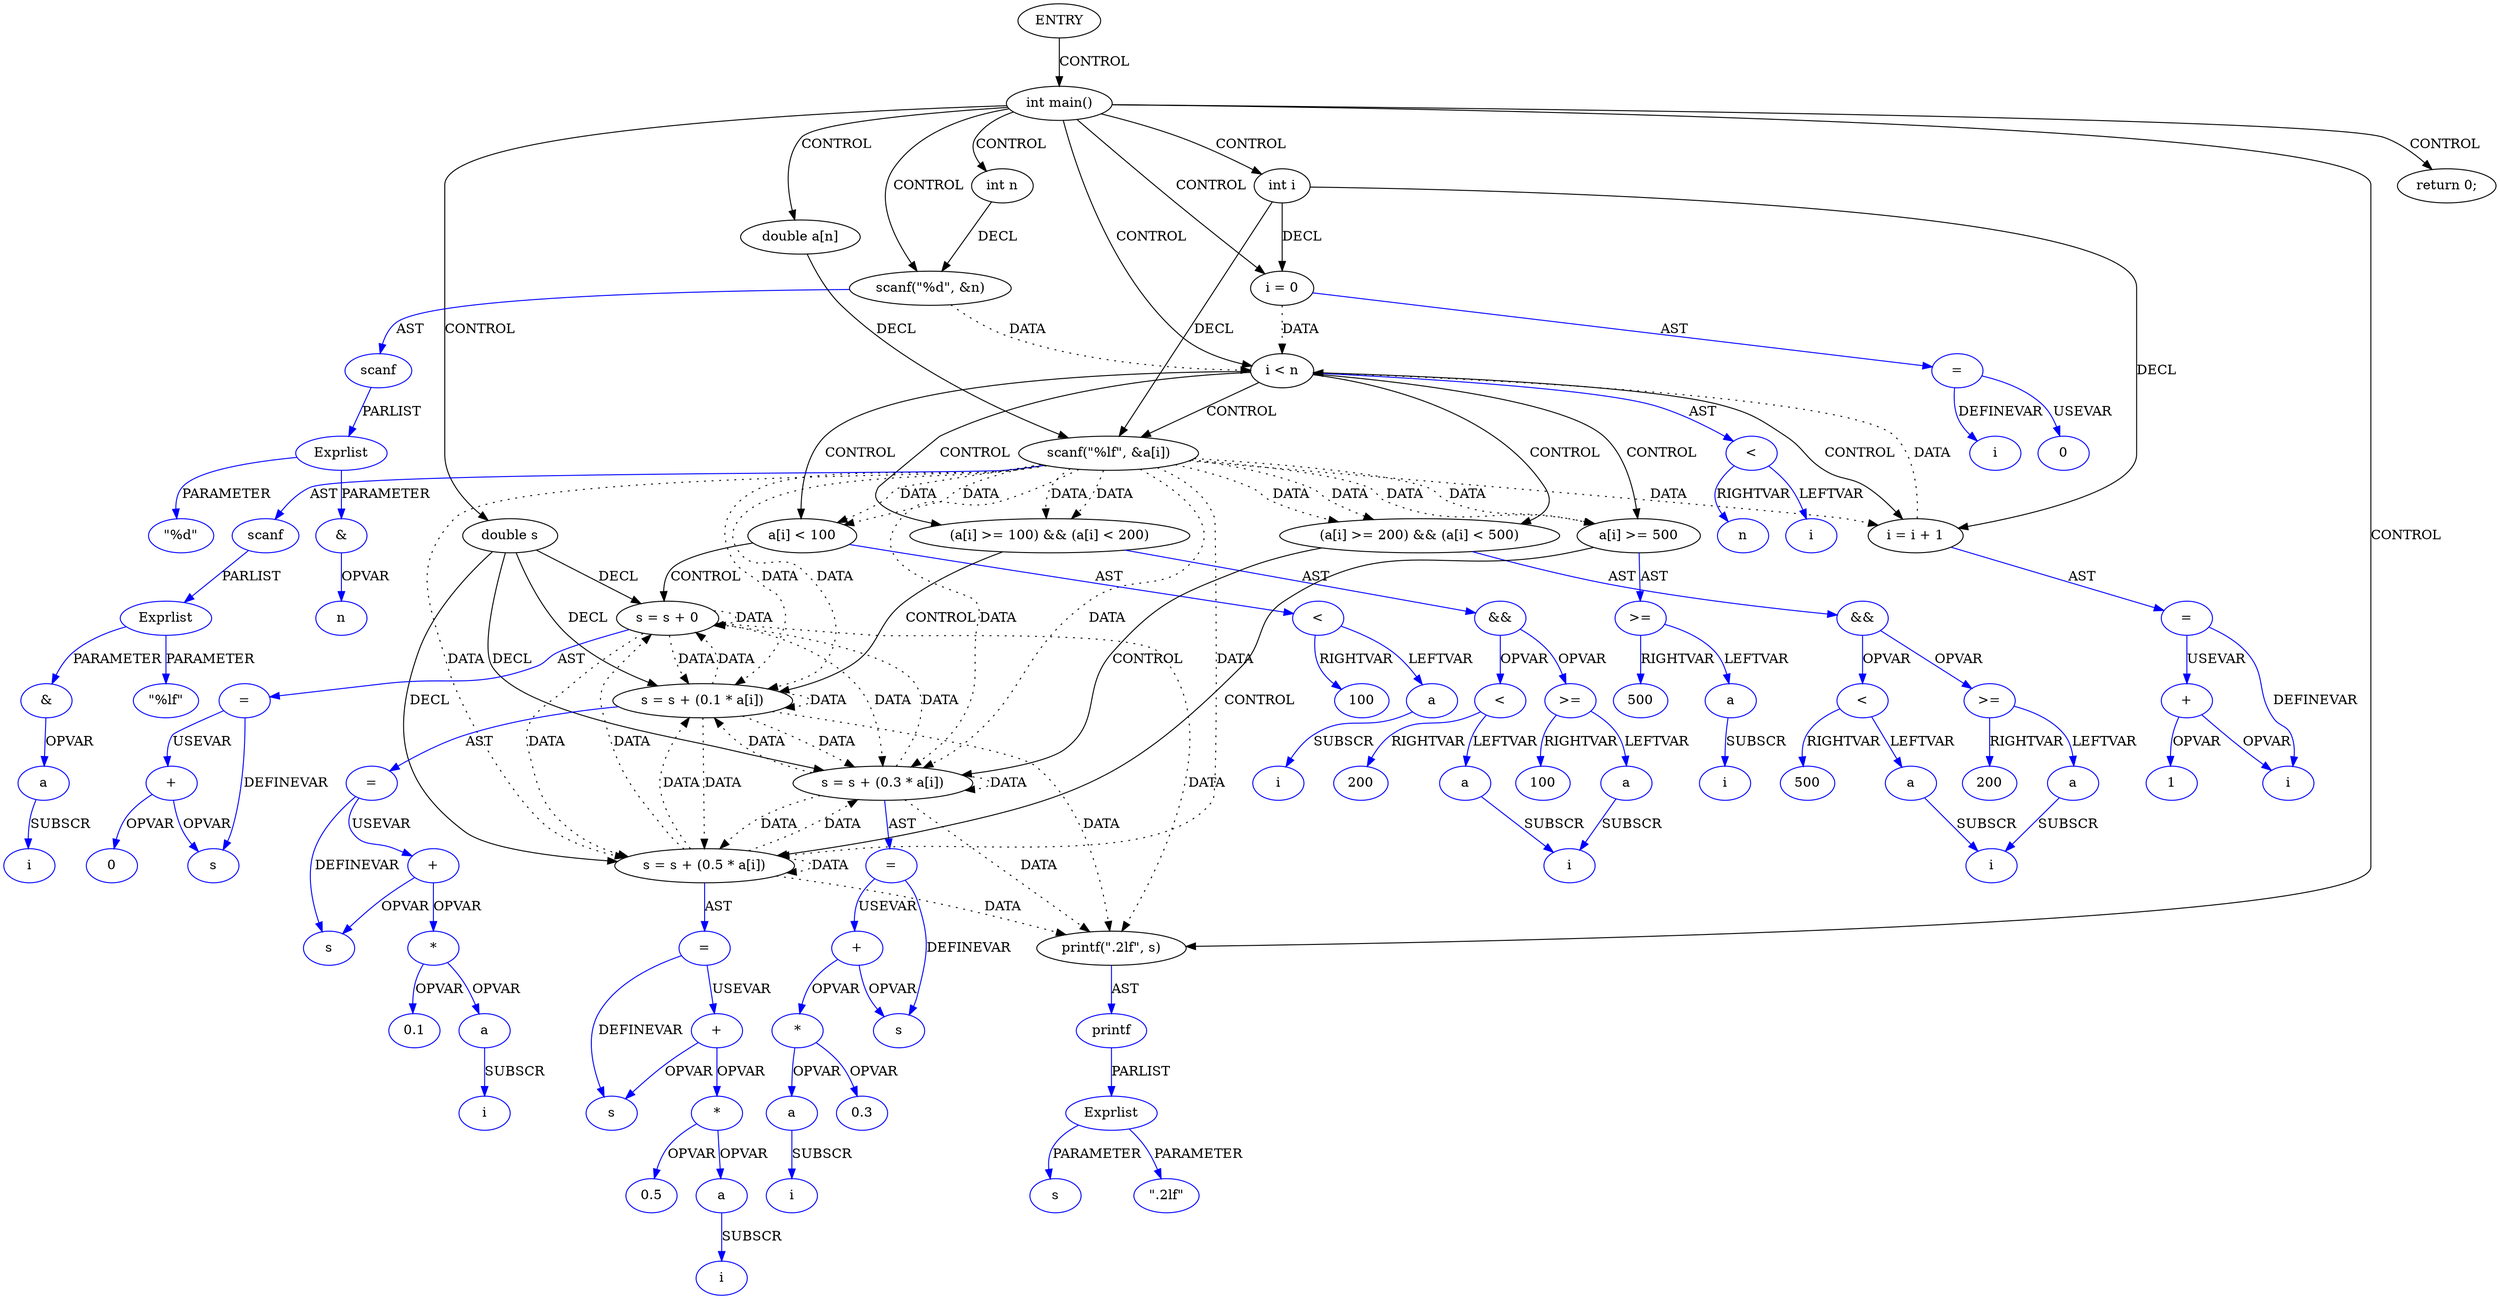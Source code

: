 digraph DotForMerge{
Node1 [label="ENTRY",type="ENTRY",coord="-1"];
Node2 [label="int main()",type="CONTROL",coord="4"];
Node4 [label="int n",type="DECL",coord="5",varname="n",vartype="int"];
Node5 [label="int i",type="DECL",coord="5",varname="i",vartype="int"];
Node6 [label="scanf(\"%d\", &n)",type="CALL",coord="6"];
Node7 [label="scanf",type="FUNCNAME",coord="6",color=blue];
Node8 [label="Exprlist",type="EXPRS",coord="6",color=blue];
Node9 [label="\"%d\"",type="CONST",coord="6",color=blue];
Node10 [label="&",type="OP",coord="6",color=blue];
Node11 [label="n",type="VAR",coord="6",color=blue];
Node12 [label="double a[n]",type="DECL",coord="7",varname="a",vartype="double[]"];
Node13 [label="double s",type="DECL",coord="7",varname="s",vartype="double"];
Node14 [label="i = 0",type="ASSIGN",coord="8"];
Node15 [label="=",type="ASSIGNOP",coord="8",color=blue];
Node16 [label="i",type="VAR",coord="8",color=blue];
Node17 [label="0",type="CONST",coord="8",color=blue];
Node18 [label="i < n",type="CONTROL",coord="8"];
Node21 [label="scanf(\"%lf\", &a[i])",type="CALL",coord="9"];
Node22 [label="scanf",type="FUNCNAME",coord="9",color=blue];
Node23 [label="Exprlist",type="EXPRS",coord="9",color=blue];
Node24 [label="\"%lf\"",type="CONST",coord="9",color=blue];
Node25 [label="&",type="OP",coord="9",color=blue];
Node26 [label="a",type="ARRVAR",coord="9",color=blue];
Node27 [label="i",type="VAR",coord="9",color=blue];
Node28 [label="a[i] < 100",type="CONTROL",coord="10"];
Node30 [label="s = s + 0",type="ASSIGN",coord="11"];
Node31 [label="=",type="ASSIGNOP",coord="11",color=blue];
Node32 [label="s",type="VAR",coord="11",color=blue];
Node33 [label="+",type="OP",coord="11",color=blue];
Node34 [label="0",type="CONST",coord="11",color=blue];
Node35 [label="<",type="OP",coord="10",color=blue];
Node36 [label="a",type="ARRVAR",coord="10",color=blue];
Node37 [label="i",type="VAR",coord="10",color=blue];
Node38 [label="100",type="CONST",coord="10",color=blue];
Node39 [label="(a[i] >= 100) && (a[i] < 200)",type="CONTROL",coord="13"];
Node41 [label="s = s + (0.1 * a[i])",type="ASSIGN",coord="14"];
Node42 [label="=",type="ASSIGNOP",coord="14",color=blue];
Node43 [label="s",type="VAR",coord="14",color=blue];
Node44 [label="+",type="OP",coord="14",color=blue];
Node45 [label="*",type="OP",coord="14",color=blue];
Node46 [label="0.1",type="CONST",coord="14",color=blue];
Node47 [label="a",type="ARRVAR",coord="14",color=blue];
Node48 [label="i",type="VAR",coord="14",color=blue];
Node49 [label="&&",type="OP",coord="13",color=blue];
Node50 [label=">=",type="OP",coord="13",color=blue];
Node51 [label="a",type="ARRVAR",coord="13",color=blue];
Node52 [label="i",type="VAR",coord="13",color=blue];
Node53 [label="100",type="CONST",coord="13",color=blue];
Node54 [label="<",type="OP",coord="13",color=blue];
Node55 [label="a",type="ARRVAR",coord="13",color=blue];
Node56 [label="200",type="CONST",coord="13",color=blue];
Node57 [label="(a[i] >= 200) && (a[i] < 500)",type="CONTROL",coord="16"];
Node59 [label="s = s + (0.3 * a[i])",type="ASSIGN",coord="17"];
Node60 [label="=",type="ASSIGNOP",coord="17",color=blue];
Node61 [label="s",type="VAR",coord="17",color=blue];
Node62 [label="+",type="OP",coord="17",color=blue];
Node63 [label="*",type="OP",coord="17",color=blue];
Node64 [label="0.3",type="CONST",coord="17",color=blue];
Node65 [label="a",type="ARRVAR",coord="17",color=blue];
Node66 [label="i",type="VAR",coord="17",color=blue];
Node67 [label="&&",type="OP",coord="16",color=blue];
Node68 [label=">=",type="OP",coord="16",color=blue];
Node69 [label="a",type="ARRVAR",coord="16",color=blue];
Node70 [label="i",type="VAR",coord="16",color=blue];
Node71 [label="200",type="CONST",coord="16",color=blue];
Node72 [label="<",type="OP",coord="16",color=blue];
Node73 [label="a",type="ARRVAR",coord="16",color=blue];
Node74 [label="500",type="CONST",coord="16",color=blue];
Node75 [label="a[i] >= 500",type="CONTROL",coord="19"];
Node77 [label="s = s + (0.5 * a[i])",type="ASSIGN",coord="20"];
Node78 [label="=",type="ASSIGNOP",coord="20",color=blue];
Node79 [label="s",type="VAR",coord="20",color=blue];
Node80 [label="+",type="OP",coord="20",color=blue];
Node81 [label="*",type="OP",coord="20",color=blue];
Node82 [label="0.5",type="CONST",coord="20",color=blue];
Node83 [label="a",type="ARRVAR",coord="20",color=blue];
Node84 [label="i",type="VAR",coord="20",color=blue];
Node85 [label=">=",type="OP",coord="19",color=blue];
Node86 [label="a",type="ARRVAR",coord="19",color=blue];
Node87 [label="i",type="VAR",coord="19",color=blue];
Node88 [label="500",type="CONST",coord="19",color=blue];
Node89 [label="i = i + 1",type="ASSIGN",coord="8"];
Node90 [label="=",type="ASSIGNOP",coord="8",color=blue];
Node91 [label="i",type="VAR",coord="8",color=blue];
Node92 [label="+",type="OP",coord="8",color=blue];
Node93 [label="1",type="CONST",coord="8",color=blue];
Node94 [label="<",type="OP",coord="8",color=blue];
Node95 [label="i",type="VAR",coord="8",color=blue];
Node96 [label="n",type="VAR",coord="8",color=blue];
Node97 [label="printf(\".2lf\", s)",type="CALL",coord="24"];
Node98 [label="printf",type="FUNCNAME",coord="24",color=blue];
Node99 [label="Exprlist",type="EXPRS",coord="24",color=blue];
Node100 [label="\".2lf\"",type="CONST",coord="24",color=blue];
Node101 [label="s",type="VAR",coord="24",color=blue];
Node102 [label="return 0;",type="RETURN",coord="26"];
Node1->Node2 [label = "CONTROL" ];
Node2->Node4 [label = "CONTROL" ];
Node2->Node5 [label = "CONTROL" ];
Node2->Node6 [label = "CONTROL" ];
Node2->Node12 [label = "CONTROL" ];
Node2->Node13 [label = "CONTROL" ];
Node2->Node14 [label = "CONTROL" ];
Node2->Node18 [label = "CONTROL" ];
Node2->Node97 [label = "CONTROL" ];
Node2->Node102 [label = "CONTROL" ];
Node18->Node21 [label = "CONTROL" ];
Node18->Node28 [label = "CONTROL" ];
Node18->Node39 [label = "CONTROL" ];
Node18->Node57 [label = "CONTROL" ];
Node18->Node75 [label = "CONTROL" ];
Node18->Node89 [label = "CONTROL" ];
Node28->Node30 [label = "CONTROL" ];
Node39->Node41 [label = "CONTROL" ];
Node57->Node59 [label = "CONTROL" ];
Node75->Node77 [label = "CONTROL" ];
Node6->Node18 [label = "DATA", style = dotted ]
Node14->Node18 [label = "DATA", style = dotted ]
Node21->Node28 [label = "DATA", style = dotted ]
Node21->Node28 [label = "DATA", style = dotted ]
Node21->Node39 [label = "DATA", style = dotted ]
Node21->Node39 [label = "DATA", style = dotted ]
Node21->Node41 [label = "DATA", style = dotted ]
Node21->Node41 [label = "DATA", style = dotted ]
Node21->Node57 [label = "DATA", style = dotted ]
Node21->Node57 [label = "DATA", style = dotted ]
Node21->Node59 [label = "DATA", style = dotted ]
Node21->Node59 [label = "DATA", style = dotted ]
Node21->Node75 [label = "DATA", style = dotted ]
Node21->Node75 [label = "DATA", style = dotted ]
Node21->Node77 [label = "DATA", style = dotted ]
Node21->Node77 [label = "DATA", style = dotted ]
Node21->Node89 [label = "DATA", style = dotted ]
Node30->Node30 [label = "DATA", style = dotted ]
Node30->Node41 [label = "DATA", style = dotted ]
Node30->Node59 [label = "DATA", style = dotted ]
Node30->Node77 [label = "DATA", style = dotted ]
Node30->Node97 [label = "DATA", style = dotted ]
Node41->Node30 [label = "DATA", style = dotted ]
Node41->Node41 [label = "DATA", style = dotted ]
Node41->Node59 [label = "DATA", style = dotted ]
Node41->Node77 [label = "DATA", style = dotted ]
Node41->Node97 [label = "DATA", style = dotted ]
Node59->Node30 [label = "DATA", style = dotted ]
Node59->Node41 [label = "DATA", style = dotted ]
Node59->Node59 [label = "DATA", style = dotted ]
Node59->Node77 [label = "DATA", style = dotted ]
Node59->Node97 [label = "DATA", style = dotted ]
Node77->Node30 [label = "DATA", style = dotted ]
Node77->Node41 [label = "DATA", style = dotted ]
Node77->Node59 [label = "DATA", style = dotted ]
Node77->Node77 [label = "DATA", style = dotted ]
Node77->Node97 [label = "DATA", style = dotted ]
Node89->Node18 [label = "DATA", style = dotted ]
Node4->Node6 [label = "DECL"]
Node5->Node89 [label = "DECL"]
Node5->Node21 [label = "DECL"]
Node5->Node14 [label = "DECL"]
Node12->Node21 [label = "DECL"]
Node13->Node59 [label = "DECL"]
Node13->Node41 [label = "DECL"]
Node13->Node30 [label = "DECL"]
Node13->Node77 [label = "DECL"]
Node6->Node7 [label = "AST" color=blue]
Node7->Node8 [label = "PARLIST" color=blue]
Node8->Node9 [label = "PARAMETER" color=blue]
Node8->Node10 [label = "PARAMETER" color=blue]
Node10->Node11 [label = "OPVAR" color=blue]
Node14->Node15 [label = "AST" color=blue]
Node15->Node16 [label = "DEFINEVAR" color=blue]
Node15->Node17 [label = "USEVAR" color=blue]
Node18->Node94 [label = "AST" color=blue]
Node21->Node22 [label = "AST" color=blue]
Node22->Node23 [label = "PARLIST" color=blue]
Node23->Node24 [label = "PARAMETER" color=blue]
Node23->Node25 [label = "PARAMETER" color=blue]
Node25->Node26 [label = "OPVAR" color=blue]
Node26->Node27 [label = "SUBSCR" color=blue]
Node28->Node35 [label = "AST" color=blue]
Node30->Node31 [label = "AST" color=blue]
Node31->Node32 [label = "DEFINEVAR" color=blue]
Node31->Node33 [label = "USEVAR" color=blue]
Node33->Node32 [label = "OPVAR" color=blue]
Node33->Node34 [label = "OPVAR" color=blue]
Node35->Node36 [label = "LEFTVAR" color=blue]
Node35->Node38 [label = "RIGHTVAR" color=blue]
Node36->Node37 [label = "SUBSCR" color=blue]
Node39->Node49 [label = "AST" color=blue]
Node41->Node42 [label = "AST" color=blue]
Node42->Node43 [label = "DEFINEVAR" color=blue]
Node42->Node44 [label = "USEVAR" color=blue]
Node44->Node43 [label = "OPVAR" color=blue]
Node44->Node45 [label = "OPVAR" color=blue]
Node45->Node46 [label = "OPVAR" color=blue]
Node45->Node47 [label = "OPVAR" color=blue]
Node47->Node48 [label = "SUBSCR" color=blue]
Node49->Node50 [label = "OPVAR" color=blue]
Node49->Node54 [label = "OPVAR" color=blue]
Node50->Node51 [label = "LEFTVAR" color=blue]
Node50->Node53 [label = "RIGHTVAR" color=blue]
Node51->Node52 [label = "SUBSCR" color=blue]
Node54->Node55 [label = "LEFTVAR" color=blue]
Node54->Node56 [label = "RIGHTVAR" color=blue]
Node55->Node52 [label = "SUBSCR" color=blue]
Node57->Node67 [label = "AST" color=blue]
Node59->Node60 [label = "AST" color=blue]
Node60->Node61 [label = "DEFINEVAR" color=blue]
Node60->Node62 [label = "USEVAR" color=blue]
Node62->Node61 [label = "OPVAR" color=blue]
Node62->Node63 [label = "OPVAR" color=blue]
Node63->Node64 [label = "OPVAR" color=blue]
Node63->Node65 [label = "OPVAR" color=blue]
Node65->Node66 [label = "SUBSCR" color=blue]
Node67->Node68 [label = "OPVAR" color=blue]
Node67->Node72 [label = "OPVAR" color=blue]
Node68->Node69 [label = "LEFTVAR" color=blue]
Node68->Node71 [label = "RIGHTVAR" color=blue]
Node69->Node70 [label = "SUBSCR" color=blue]
Node72->Node73 [label = "LEFTVAR" color=blue]
Node72->Node74 [label = "RIGHTVAR" color=blue]
Node73->Node70 [label = "SUBSCR" color=blue]
Node75->Node85 [label = "AST" color=blue]
Node77->Node78 [label = "AST" color=blue]
Node78->Node79 [label = "DEFINEVAR" color=blue]
Node78->Node80 [label = "USEVAR" color=blue]
Node80->Node79 [label = "OPVAR" color=blue]
Node80->Node81 [label = "OPVAR" color=blue]
Node81->Node82 [label = "OPVAR" color=blue]
Node81->Node83 [label = "OPVAR" color=blue]
Node83->Node84 [label = "SUBSCR" color=blue]
Node85->Node86 [label = "LEFTVAR" color=blue]
Node85->Node88 [label = "RIGHTVAR" color=blue]
Node86->Node87 [label = "SUBSCR" color=blue]
Node89->Node90 [label = "AST" color=blue]
Node90->Node91 [label = "DEFINEVAR" color=blue]
Node90->Node92 [label = "USEVAR" color=blue]
Node92->Node91 [label = "OPVAR" color=blue]
Node92->Node93 [label = "OPVAR" color=blue]
Node94->Node95 [label = "LEFTVAR" color=blue]
Node94->Node96 [label = "RIGHTVAR" color=blue]
Node97->Node98 [label = "AST" color=blue]
Node98->Node99 [label = "PARLIST" color=blue]
Node99->Node100 [label = "PARAMETER" color=blue]
Node99->Node101 [label = "PARAMETER" color=blue]
}
